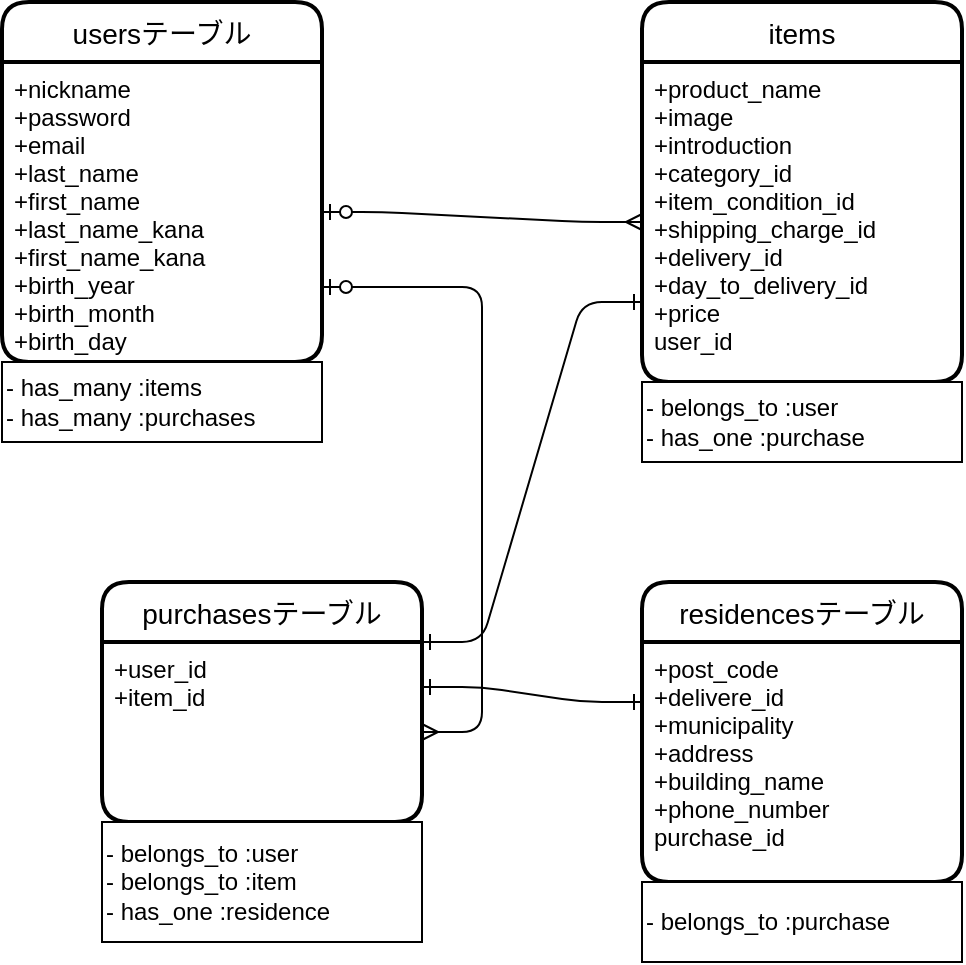 <mxfile>
    <diagram id="UcwucSYTR8S8JQWJEK01" name="ページ1">
        <mxGraphModel dx="1351" dy="520" grid="1" gridSize="10" guides="1" tooltips="1" connect="1" arrows="1" fold="1" page="1" pageScale="1" pageWidth="827" pageHeight="1169" math="0" shadow="0">
            <root>
                <mxCell id="0"/>
                <mxCell id="1" parent="0"/>
                <mxCell id="2" value="usersテーブル" style="swimlane;childLayout=stackLayout;horizontal=1;startSize=30;horizontalStack=0;rounded=1;fontSize=14;fontStyle=0;strokeWidth=2;resizeParent=0;resizeLast=1;shadow=0;dashed=0;align=center;" vertex="1" parent="1">
                    <mxGeometry y="40" width="160" height="180" as="geometry">
                        <mxRectangle x="10" y="150" width="70" height="30" as="alternateBounds"/>
                    </mxGeometry>
                </mxCell>
                <mxCell id="5" value="+nickname&#10;+password&#10;+email&#10;+last_name&#10;+first_name&#10;+last_name_kana&#10;+first_name_kana&#10;+birth_year&#10;+birth_month&#10;+birth_day&#10;" style="align=left;strokeColor=none;fillColor=none;spacingLeft=4;fontSize=12;verticalAlign=top;resizable=0;rotatable=0;part=1;" vertex="1" parent="2">
                    <mxGeometry y="30" width="160" height="150" as="geometry"/>
                </mxCell>
                <mxCell id="11" value="items" style="swimlane;childLayout=stackLayout;horizontal=1;startSize=30;horizontalStack=0;rounded=1;fontSize=14;fontStyle=0;strokeWidth=2;resizeParent=0;resizeLast=1;shadow=0;dashed=0;align=center;" vertex="1" parent="1">
                    <mxGeometry x="320" y="40" width="160" height="190" as="geometry"/>
                </mxCell>
                <mxCell id="35" value="+product_name&#10;+image&#10;+introduction&#10;+category_id&#10;+item_condition_id&#10;+shipping_charge_id&#10;+delivery_id&#10;+day_to_delivery_id&#10;+price&#10;user_id" style="align=left;strokeColor=none;fillColor=none;spacingLeft=4;fontSize=12;verticalAlign=top;resizable=0;rotatable=0;part=1;" vertex="1" parent="11">
                    <mxGeometry y="30" width="160" height="160" as="geometry"/>
                </mxCell>
                <mxCell id="22" value="" style="edgeStyle=entityRelationEdgeStyle;fontSize=12;html=1;endArrow=ERmany;startArrow=ERzeroToOne;endFill=0;entryX=0;entryY=0.5;entryDx=0;entryDy=0;exitX=1;exitY=0.5;exitDx=0;exitDy=0;" edge="1" parent="1" source="5" target="35">
                    <mxGeometry width="100" height="100" relative="1" as="geometry">
                        <mxPoint x="160" y="140" as="sourcePoint"/>
                        <mxPoint x="280" y="140" as="targetPoint"/>
                    </mxGeometry>
                </mxCell>
                <mxCell id="23" value="purchasesテーブル" style="swimlane;childLayout=stackLayout;horizontal=1;startSize=30;horizontalStack=0;rounded=1;fontSize=14;fontStyle=0;strokeWidth=2;resizeParent=0;resizeLast=1;shadow=0;dashed=0;align=center;" vertex="1" parent="1">
                    <mxGeometry x="50" y="330" width="160" height="120" as="geometry"/>
                </mxCell>
                <mxCell id="24" value="+user_id&#10;+item_id&#10;" style="align=left;strokeColor=none;fillColor=none;spacingLeft=4;fontSize=12;verticalAlign=top;resizable=0;rotatable=0;part=1;" vertex="1" parent="23">
                    <mxGeometry y="30" width="160" height="90" as="geometry"/>
                </mxCell>
                <mxCell id="25" value="" style="edgeStyle=entityRelationEdgeStyle;fontSize=12;html=1;endArrow=ERmany;startArrow=ERzeroToOne;exitX=1;exitY=0.75;exitDx=0;exitDy=0;rounded=1;endFill=0;" edge="1" parent="1" source="5" target="24">
                    <mxGeometry width="100" height="100" relative="1" as="geometry">
                        <mxPoint x="120" y="270" as="sourcePoint"/>
                        <mxPoint x="40" y="430" as="targetPoint"/>
                    </mxGeometry>
                </mxCell>
                <mxCell id="28" value="" style="edgeStyle=entityRelationEdgeStyle;fontSize=12;html=1;endArrow=ERone;endFill=0;entryX=0;entryY=0.75;entryDx=0;entryDy=0;exitX=1;exitY=0;exitDx=0;exitDy=0;startArrow=ERone;startFill=0;" edge="1" parent="1" source="24" target="35">
                    <mxGeometry width="100" height="100" relative="1" as="geometry">
                        <mxPoint x="120" y="320" as="sourcePoint"/>
                        <mxPoint x="279.04" y="230" as="targetPoint"/>
                    </mxGeometry>
                </mxCell>
                <mxCell id="32" value="residencesテーブル" style="swimlane;childLayout=stackLayout;horizontal=1;startSize=30;horizontalStack=0;rounded=1;fontSize=14;fontStyle=0;strokeWidth=2;resizeParent=0;resizeLast=1;shadow=0;dashed=0;align=center;" vertex="1" parent="1">
                    <mxGeometry x="320" y="330" width="160" height="150" as="geometry"/>
                </mxCell>
                <mxCell id="33" value="+post_code&#10;+delivere_id&#10;+municipality&#10;+address&#10;+building_name&#10;+phone_number&#10;purchase_id" style="align=left;strokeColor=none;fillColor=none;spacingLeft=4;fontSize=12;verticalAlign=top;resizable=0;rotatable=0;part=1;" vertex="1" parent="32">
                    <mxGeometry y="30" width="160" height="120" as="geometry"/>
                </mxCell>
                <mxCell id="34" value="" style="edgeStyle=entityRelationEdgeStyle;fontSize=12;html=1;endArrow=ERone;endFill=1;entryX=0;entryY=0.25;entryDx=0;entryDy=0;exitX=1;exitY=0.25;exitDx=0;exitDy=0;startArrow=ERone;startFill=0;" edge="1" parent="1" source="24" target="33">
                    <mxGeometry width="100" height="100" relative="1" as="geometry">
                        <mxPoint x="210" y="400" as="sourcePoint"/>
                        <mxPoint x="310" y="300" as="targetPoint"/>
                    </mxGeometry>
                </mxCell>
                <mxCell id="37" value="- has_many :items&lt;br&gt;- has_many :purchases" style="whiteSpace=wrap;html=1;align=left;" vertex="1" parent="1">
                    <mxGeometry y="220" width="160" height="40" as="geometry"/>
                </mxCell>
                <mxCell id="38" value="- belongs_to :user&lt;br&gt;- has_one :purchase" style="whiteSpace=wrap;html=1;align=left;" vertex="1" parent="1">
                    <mxGeometry x="320" y="230" width="160" height="40" as="geometry"/>
                </mxCell>
                <mxCell id="39" value="- belongs_to :user&lt;br&gt;- belongs_to :item&lt;br&gt;- has_one :residence" style="whiteSpace=wrap;html=1;align=left;" vertex="1" parent="1">
                    <mxGeometry x="50" y="450" width="160" height="60" as="geometry"/>
                </mxCell>
                <mxCell id="40" value="- belongs_to :purchase" style="whiteSpace=wrap;html=1;align=left;" vertex="1" parent="1">
                    <mxGeometry x="320" y="480" width="160" height="40" as="geometry"/>
                </mxCell>
            </root>
        </mxGraphModel>
    </diagram>
</mxfile>